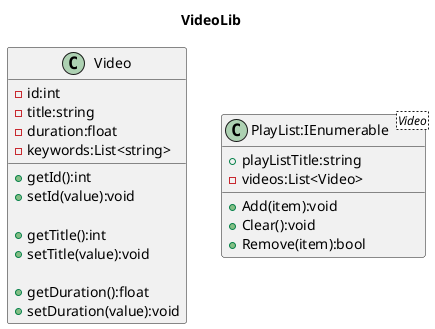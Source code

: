 @startuml VideoLib
title VideoLib
class Video{
    -id:int
    -title:string
    -duration:float
    -keywords:List<string>

    +getId():int
    +setId(value):void

    +getTitle():int
    +setTitle(value):void

    +getDuration():float
    +setDuration(value):void
}

class PlayList:IEnumerable<Video>{
    +playListTitle:string
    -videos:List<Video>
    +Add(item):void
    +Clear():void
    +Remove(item):bool
}
@enduml